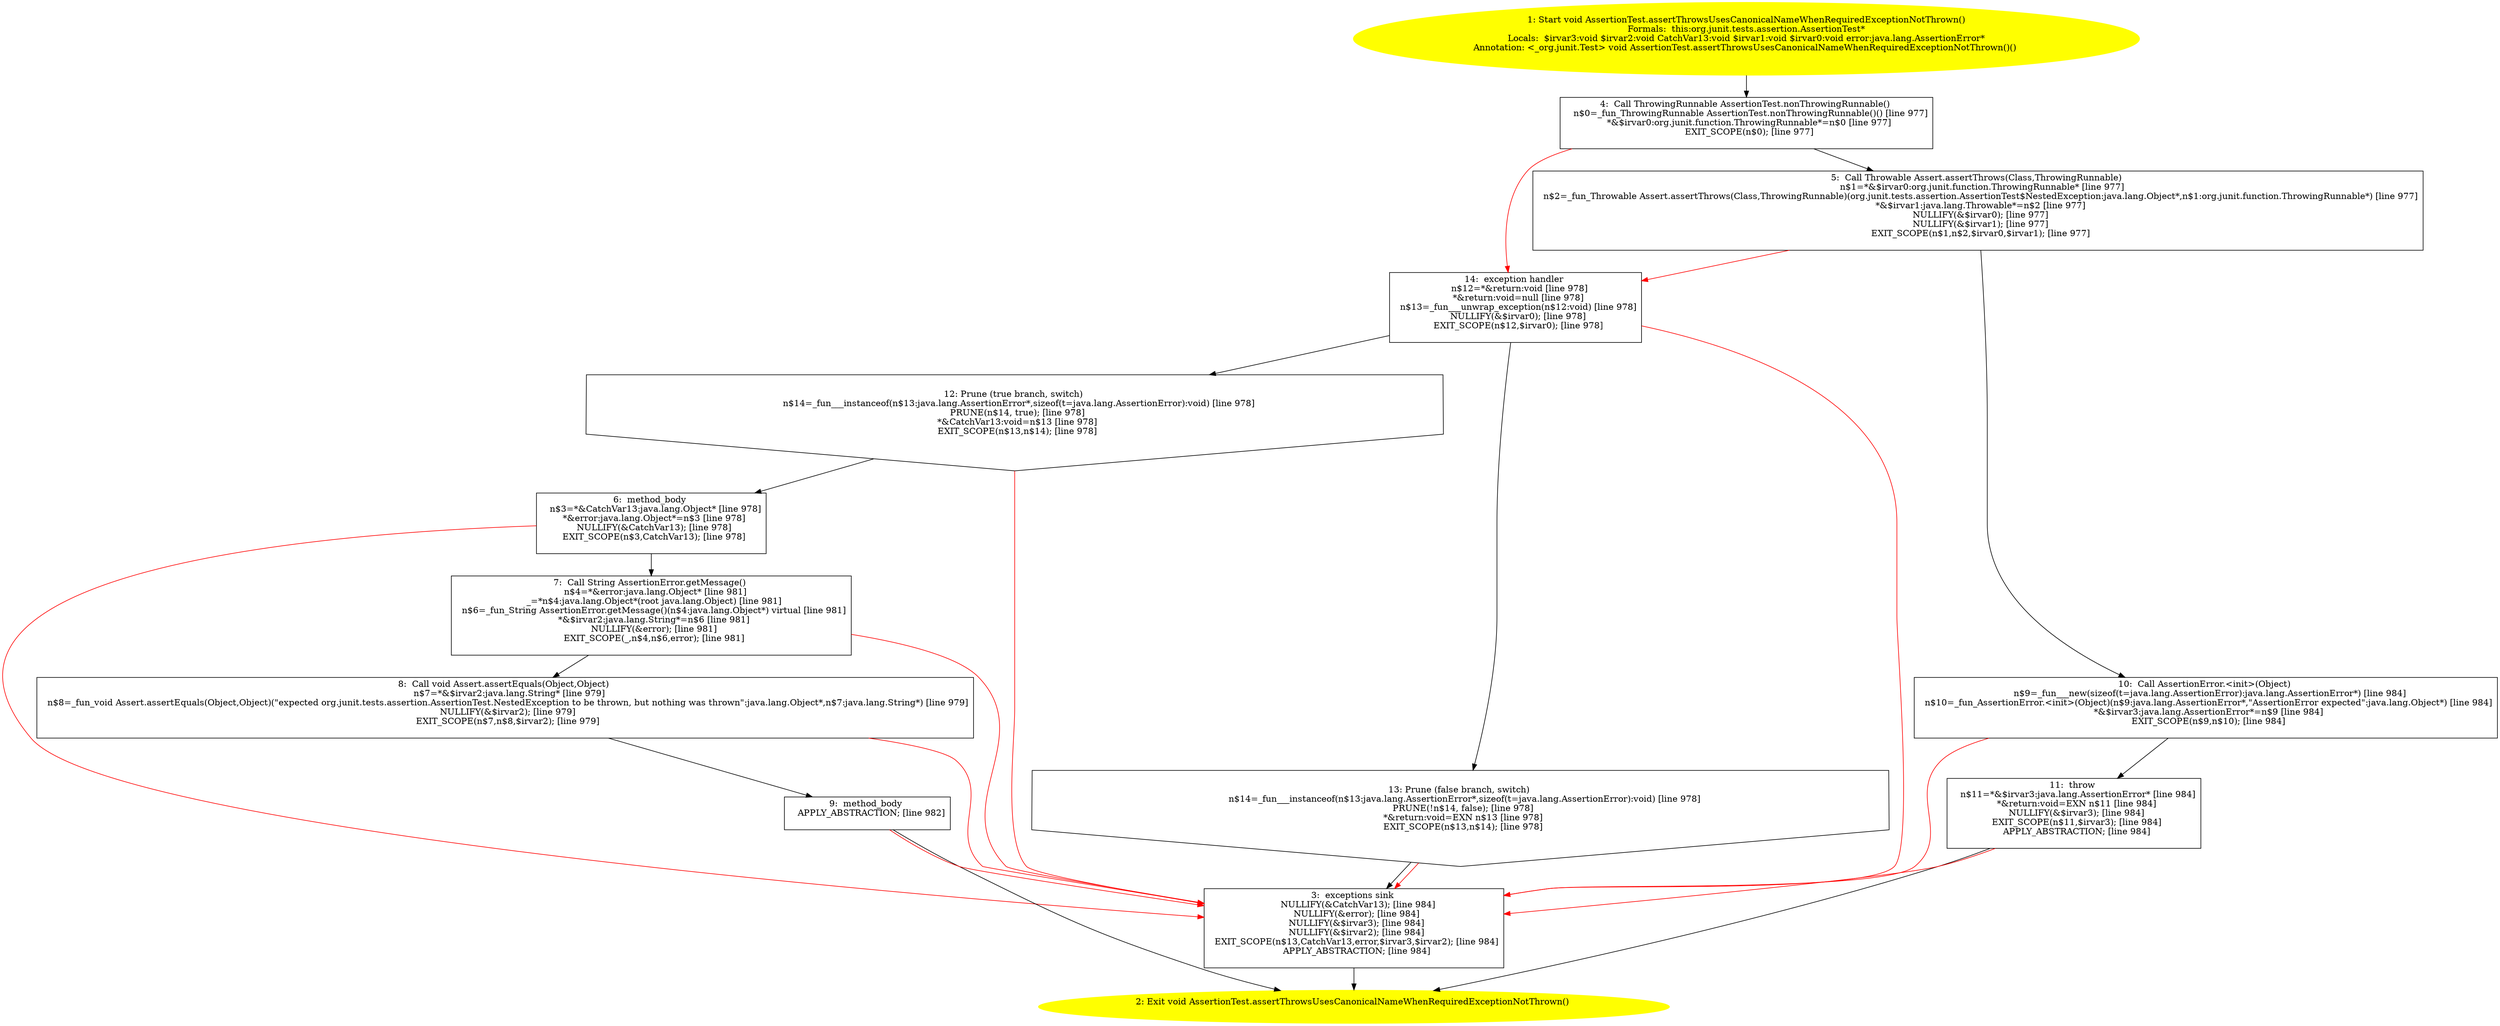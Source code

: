 /* @generated */
digraph cfg {
"org.junit.tests.assertion.AssertionTest.assertThrowsUsesCanonicalNameWhenRequiredExceptionNotThrown(.24bfb9fa2f59f383ec8e5bd9e969cff6_1" [label="1: Start void AssertionTest.assertThrowsUsesCanonicalNameWhenRequiredExceptionNotThrown()\nFormals:  this:org.junit.tests.assertion.AssertionTest*\nLocals:  $irvar3:void $irvar2:void CatchVar13:void $irvar1:void $irvar0:void error:java.lang.AssertionError*\nAnnotation: <_org.junit.Test> void AssertionTest.assertThrowsUsesCanonicalNameWhenRequiredExceptionNotThrown()() \n  " color=yellow style=filled]
	

	 "org.junit.tests.assertion.AssertionTest.assertThrowsUsesCanonicalNameWhenRequiredExceptionNotThrown(.24bfb9fa2f59f383ec8e5bd9e969cff6_1" -> "org.junit.tests.assertion.AssertionTest.assertThrowsUsesCanonicalNameWhenRequiredExceptionNotThrown(.24bfb9fa2f59f383ec8e5bd9e969cff6_4" ;
"org.junit.tests.assertion.AssertionTest.assertThrowsUsesCanonicalNameWhenRequiredExceptionNotThrown(.24bfb9fa2f59f383ec8e5bd9e969cff6_2" [label="2: Exit void AssertionTest.assertThrowsUsesCanonicalNameWhenRequiredExceptionNotThrown() \n  " color=yellow style=filled]
	

"org.junit.tests.assertion.AssertionTest.assertThrowsUsesCanonicalNameWhenRequiredExceptionNotThrown(.24bfb9fa2f59f383ec8e5bd9e969cff6_3" [label="3:  exceptions sink \n   NULLIFY(&CatchVar13); [line 984]\n  NULLIFY(&error); [line 984]\n  NULLIFY(&$irvar3); [line 984]\n  NULLIFY(&$irvar2); [line 984]\n  EXIT_SCOPE(n$13,CatchVar13,error,$irvar3,$irvar2); [line 984]\n  APPLY_ABSTRACTION; [line 984]\n " shape="box"]
	

	 "org.junit.tests.assertion.AssertionTest.assertThrowsUsesCanonicalNameWhenRequiredExceptionNotThrown(.24bfb9fa2f59f383ec8e5bd9e969cff6_3" -> "org.junit.tests.assertion.AssertionTest.assertThrowsUsesCanonicalNameWhenRequiredExceptionNotThrown(.24bfb9fa2f59f383ec8e5bd9e969cff6_2" ;
"org.junit.tests.assertion.AssertionTest.assertThrowsUsesCanonicalNameWhenRequiredExceptionNotThrown(.24bfb9fa2f59f383ec8e5bd9e969cff6_4" [label="4:  Call ThrowingRunnable AssertionTest.nonThrowingRunnable() \n   n$0=_fun_ThrowingRunnable AssertionTest.nonThrowingRunnable()() [line 977]\n  *&$irvar0:org.junit.function.ThrowingRunnable*=n$0 [line 977]\n  EXIT_SCOPE(n$0); [line 977]\n " shape="box"]
	

	 "org.junit.tests.assertion.AssertionTest.assertThrowsUsesCanonicalNameWhenRequiredExceptionNotThrown(.24bfb9fa2f59f383ec8e5bd9e969cff6_4" -> "org.junit.tests.assertion.AssertionTest.assertThrowsUsesCanonicalNameWhenRequiredExceptionNotThrown(.24bfb9fa2f59f383ec8e5bd9e969cff6_5" ;
	 "org.junit.tests.assertion.AssertionTest.assertThrowsUsesCanonicalNameWhenRequiredExceptionNotThrown(.24bfb9fa2f59f383ec8e5bd9e969cff6_4" -> "org.junit.tests.assertion.AssertionTest.assertThrowsUsesCanonicalNameWhenRequiredExceptionNotThrown(.24bfb9fa2f59f383ec8e5bd9e969cff6_14" [color="red" ];
"org.junit.tests.assertion.AssertionTest.assertThrowsUsesCanonicalNameWhenRequiredExceptionNotThrown(.24bfb9fa2f59f383ec8e5bd9e969cff6_5" [label="5:  Call Throwable Assert.assertThrows(Class,ThrowingRunnable) \n   n$1=*&$irvar0:org.junit.function.ThrowingRunnable* [line 977]\n  n$2=_fun_Throwable Assert.assertThrows(Class,ThrowingRunnable)(org.junit.tests.assertion.AssertionTest$NestedException:java.lang.Object*,n$1:org.junit.function.ThrowingRunnable*) [line 977]\n  *&$irvar1:java.lang.Throwable*=n$2 [line 977]\n  NULLIFY(&$irvar0); [line 977]\n  NULLIFY(&$irvar1); [line 977]\n  EXIT_SCOPE(n$1,n$2,$irvar0,$irvar1); [line 977]\n " shape="box"]
	

	 "org.junit.tests.assertion.AssertionTest.assertThrowsUsesCanonicalNameWhenRequiredExceptionNotThrown(.24bfb9fa2f59f383ec8e5bd9e969cff6_5" -> "org.junit.tests.assertion.AssertionTest.assertThrowsUsesCanonicalNameWhenRequiredExceptionNotThrown(.24bfb9fa2f59f383ec8e5bd9e969cff6_10" ;
	 "org.junit.tests.assertion.AssertionTest.assertThrowsUsesCanonicalNameWhenRequiredExceptionNotThrown(.24bfb9fa2f59f383ec8e5bd9e969cff6_5" -> "org.junit.tests.assertion.AssertionTest.assertThrowsUsesCanonicalNameWhenRequiredExceptionNotThrown(.24bfb9fa2f59f383ec8e5bd9e969cff6_14" [color="red" ];
"org.junit.tests.assertion.AssertionTest.assertThrowsUsesCanonicalNameWhenRequiredExceptionNotThrown(.24bfb9fa2f59f383ec8e5bd9e969cff6_6" [label="6:  method_body \n   n$3=*&CatchVar13:java.lang.Object* [line 978]\n  *&error:java.lang.Object*=n$3 [line 978]\n  NULLIFY(&CatchVar13); [line 978]\n  EXIT_SCOPE(n$3,CatchVar13); [line 978]\n " shape="box"]
	

	 "org.junit.tests.assertion.AssertionTest.assertThrowsUsesCanonicalNameWhenRequiredExceptionNotThrown(.24bfb9fa2f59f383ec8e5bd9e969cff6_6" -> "org.junit.tests.assertion.AssertionTest.assertThrowsUsesCanonicalNameWhenRequiredExceptionNotThrown(.24bfb9fa2f59f383ec8e5bd9e969cff6_7" ;
	 "org.junit.tests.assertion.AssertionTest.assertThrowsUsesCanonicalNameWhenRequiredExceptionNotThrown(.24bfb9fa2f59f383ec8e5bd9e969cff6_6" -> "org.junit.tests.assertion.AssertionTest.assertThrowsUsesCanonicalNameWhenRequiredExceptionNotThrown(.24bfb9fa2f59f383ec8e5bd9e969cff6_3" [color="red" ];
"org.junit.tests.assertion.AssertionTest.assertThrowsUsesCanonicalNameWhenRequiredExceptionNotThrown(.24bfb9fa2f59f383ec8e5bd9e969cff6_7" [label="7:  Call String AssertionError.getMessage() \n   n$4=*&error:java.lang.Object* [line 981]\n  _=*n$4:java.lang.Object*(root java.lang.Object) [line 981]\n  n$6=_fun_String AssertionError.getMessage()(n$4:java.lang.Object*) virtual [line 981]\n  *&$irvar2:java.lang.String*=n$6 [line 981]\n  NULLIFY(&error); [line 981]\n  EXIT_SCOPE(_,n$4,n$6,error); [line 981]\n " shape="box"]
	

	 "org.junit.tests.assertion.AssertionTest.assertThrowsUsesCanonicalNameWhenRequiredExceptionNotThrown(.24bfb9fa2f59f383ec8e5bd9e969cff6_7" -> "org.junit.tests.assertion.AssertionTest.assertThrowsUsesCanonicalNameWhenRequiredExceptionNotThrown(.24bfb9fa2f59f383ec8e5bd9e969cff6_8" ;
	 "org.junit.tests.assertion.AssertionTest.assertThrowsUsesCanonicalNameWhenRequiredExceptionNotThrown(.24bfb9fa2f59f383ec8e5bd9e969cff6_7" -> "org.junit.tests.assertion.AssertionTest.assertThrowsUsesCanonicalNameWhenRequiredExceptionNotThrown(.24bfb9fa2f59f383ec8e5bd9e969cff6_3" [color="red" ];
"org.junit.tests.assertion.AssertionTest.assertThrowsUsesCanonicalNameWhenRequiredExceptionNotThrown(.24bfb9fa2f59f383ec8e5bd9e969cff6_8" [label="8:  Call void Assert.assertEquals(Object,Object) \n   n$7=*&$irvar2:java.lang.String* [line 979]\n  n$8=_fun_void Assert.assertEquals(Object,Object)(\"expected org.junit.tests.assertion.AssertionTest.NestedException to be thrown, but nothing was thrown\":java.lang.Object*,n$7:java.lang.String*) [line 979]\n  NULLIFY(&$irvar2); [line 979]\n  EXIT_SCOPE(n$7,n$8,$irvar2); [line 979]\n " shape="box"]
	

	 "org.junit.tests.assertion.AssertionTest.assertThrowsUsesCanonicalNameWhenRequiredExceptionNotThrown(.24bfb9fa2f59f383ec8e5bd9e969cff6_8" -> "org.junit.tests.assertion.AssertionTest.assertThrowsUsesCanonicalNameWhenRequiredExceptionNotThrown(.24bfb9fa2f59f383ec8e5bd9e969cff6_9" ;
	 "org.junit.tests.assertion.AssertionTest.assertThrowsUsesCanonicalNameWhenRequiredExceptionNotThrown(.24bfb9fa2f59f383ec8e5bd9e969cff6_8" -> "org.junit.tests.assertion.AssertionTest.assertThrowsUsesCanonicalNameWhenRequiredExceptionNotThrown(.24bfb9fa2f59f383ec8e5bd9e969cff6_3" [color="red" ];
"org.junit.tests.assertion.AssertionTest.assertThrowsUsesCanonicalNameWhenRequiredExceptionNotThrown(.24bfb9fa2f59f383ec8e5bd9e969cff6_9" [label="9:  method_body \n   APPLY_ABSTRACTION; [line 982]\n " shape="box"]
	

	 "org.junit.tests.assertion.AssertionTest.assertThrowsUsesCanonicalNameWhenRequiredExceptionNotThrown(.24bfb9fa2f59f383ec8e5bd9e969cff6_9" -> "org.junit.tests.assertion.AssertionTest.assertThrowsUsesCanonicalNameWhenRequiredExceptionNotThrown(.24bfb9fa2f59f383ec8e5bd9e969cff6_2" ;
	 "org.junit.tests.assertion.AssertionTest.assertThrowsUsesCanonicalNameWhenRequiredExceptionNotThrown(.24bfb9fa2f59f383ec8e5bd9e969cff6_9" -> "org.junit.tests.assertion.AssertionTest.assertThrowsUsesCanonicalNameWhenRequiredExceptionNotThrown(.24bfb9fa2f59f383ec8e5bd9e969cff6_3" [color="red" ];
"org.junit.tests.assertion.AssertionTest.assertThrowsUsesCanonicalNameWhenRequiredExceptionNotThrown(.24bfb9fa2f59f383ec8e5bd9e969cff6_10" [label="10:  Call AssertionError.<init>(Object) \n   n$9=_fun___new(sizeof(t=java.lang.AssertionError):java.lang.AssertionError*) [line 984]\n  n$10=_fun_AssertionError.<init>(Object)(n$9:java.lang.AssertionError*,\"AssertionError expected\":java.lang.Object*) [line 984]\n  *&$irvar3:java.lang.AssertionError*=n$9 [line 984]\n  EXIT_SCOPE(n$9,n$10); [line 984]\n " shape="box"]
	

	 "org.junit.tests.assertion.AssertionTest.assertThrowsUsesCanonicalNameWhenRequiredExceptionNotThrown(.24bfb9fa2f59f383ec8e5bd9e969cff6_10" -> "org.junit.tests.assertion.AssertionTest.assertThrowsUsesCanonicalNameWhenRequiredExceptionNotThrown(.24bfb9fa2f59f383ec8e5bd9e969cff6_11" ;
	 "org.junit.tests.assertion.AssertionTest.assertThrowsUsesCanonicalNameWhenRequiredExceptionNotThrown(.24bfb9fa2f59f383ec8e5bd9e969cff6_10" -> "org.junit.tests.assertion.AssertionTest.assertThrowsUsesCanonicalNameWhenRequiredExceptionNotThrown(.24bfb9fa2f59f383ec8e5bd9e969cff6_3" [color="red" ];
"org.junit.tests.assertion.AssertionTest.assertThrowsUsesCanonicalNameWhenRequiredExceptionNotThrown(.24bfb9fa2f59f383ec8e5bd9e969cff6_11" [label="11:  throw \n   n$11=*&$irvar3:java.lang.AssertionError* [line 984]\n  *&return:void=EXN n$11 [line 984]\n  NULLIFY(&$irvar3); [line 984]\n  EXIT_SCOPE(n$11,$irvar3); [line 984]\n  APPLY_ABSTRACTION; [line 984]\n " shape="box"]
	

	 "org.junit.tests.assertion.AssertionTest.assertThrowsUsesCanonicalNameWhenRequiredExceptionNotThrown(.24bfb9fa2f59f383ec8e5bd9e969cff6_11" -> "org.junit.tests.assertion.AssertionTest.assertThrowsUsesCanonicalNameWhenRequiredExceptionNotThrown(.24bfb9fa2f59f383ec8e5bd9e969cff6_2" ;
	 "org.junit.tests.assertion.AssertionTest.assertThrowsUsesCanonicalNameWhenRequiredExceptionNotThrown(.24bfb9fa2f59f383ec8e5bd9e969cff6_11" -> "org.junit.tests.assertion.AssertionTest.assertThrowsUsesCanonicalNameWhenRequiredExceptionNotThrown(.24bfb9fa2f59f383ec8e5bd9e969cff6_3" [color="red" ];
"org.junit.tests.assertion.AssertionTest.assertThrowsUsesCanonicalNameWhenRequiredExceptionNotThrown(.24bfb9fa2f59f383ec8e5bd9e969cff6_12" [label="12: Prune (true branch, switch) \n   n$14=_fun___instanceof(n$13:java.lang.AssertionError*,sizeof(t=java.lang.AssertionError):void) [line 978]\n  PRUNE(n$14, true); [line 978]\n  *&CatchVar13:void=n$13 [line 978]\n  EXIT_SCOPE(n$13,n$14); [line 978]\n " shape="invhouse"]
	

	 "org.junit.tests.assertion.AssertionTest.assertThrowsUsesCanonicalNameWhenRequiredExceptionNotThrown(.24bfb9fa2f59f383ec8e5bd9e969cff6_12" -> "org.junit.tests.assertion.AssertionTest.assertThrowsUsesCanonicalNameWhenRequiredExceptionNotThrown(.24bfb9fa2f59f383ec8e5bd9e969cff6_6" ;
	 "org.junit.tests.assertion.AssertionTest.assertThrowsUsesCanonicalNameWhenRequiredExceptionNotThrown(.24bfb9fa2f59f383ec8e5bd9e969cff6_12" -> "org.junit.tests.assertion.AssertionTest.assertThrowsUsesCanonicalNameWhenRequiredExceptionNotThrown(.24bfb9fa2f59f383ec8e5bd9e969cff6_3" [color="red" ];
"org.junit.tests.assertion.AssertionTest.assertThrowsUsesCanonicalNameWhenRequiredExceptionNotThrown(.24bfb9fa2f59f383ec8e5bd9e969cff6_13" [label="13: Prune (false branch, switch) \n   n$14=_fun___instanceof(n$13:java.lang.AssertionError*,sizeof(t=java.lang.AssertionError):void) [line 978]\n  PRUNE(!n$14, false); [line 978]\n  *&return:void=EXN n$13 [line 978]\n  EXIT_SCOPE(n$13,n$14); [line 978]\n " shape="invhouse"]
	

	 "org.junit.tests.assertion.AssertionTest.assertThrowsUsesCanonicalNameWhenRequiredExceptionNotThrown(.24bfb9fa2f59f383ec8e5bd9e969cff6_13" -> "org.junit.tests.assertion.AssertionTest.assertThrowsUsesCanonicalNameWhenRequiredExceptionNotThrown(.24bfb9fa2f59f383ec8e5bd9e969cff6_3" ;
	 "org.junit.tests.assertion.AssertionTest.assertThrowsUsesCanonicalNameWhenRequiredExceptionNotThrown(.24bfb9fa2f59f383ec8e5bd9e969cff6_13" -> "org.junit.tests.assertion.AssertionTest.assertThrowsUsesCanonicalNameWhenRequiredExceptionNotThrown(.24bfb9fa2f59f383ec8e5bd9e969cff6_3" [color="red" ];
"org.junit.tests.assertion.AssertionTest.assertThrowsUsesCanonicalNameWhenRequiredExceptionNotThrown(.24bfb9fa2f59f383ec8e5bd9e969cff6_14" [label="14:  exception handler \n   n$12=*&return:void [line 978]\n  *&return:void=null [line 978]\n  n$13=_fun___unwrap_exception(n$12:void) [line 978]\n  NULLIFY(&$irvar0); [line 978]\n  EXIT_SCOPE(n$12,$irvar0); [line 978]\n " shape="box"]
	

	 "org.junit.tests.assertion.AssertionTest.assertThrowsUsesCanonicalNameWhenRequiredExceptionNotThrown(.24bfb9fa2f59f383ec8e5bd9e969cff6_14" -> "org.junit.tests.assertion.AssertionTest.assertThrowsUsesCanonicalNameWhenRequiredExceptionNotThrown(.24bfb9fa2f59f383ec8e5bd9e969cff6_12" ;
	 "org.junit.tests.assertion.AssertionTest.assertThrowsUsesCanonicalNameWhenRequiredExceptionNotThrown(.24bfb9fa2f59f383ec8e5bd9e969cff6_14" -> "org.junit.tests.assertion.AssertionTest.assertThrowsUsesCanonicalNameWhenRequiredExceptionNotThrown(.24bfb9fa2f59f383ec8e5bd9e969cff6_13" ;
	 "org.junit.tests.assertion.AssertionTest.assertThrowsUsesCanonicalNameWhenRequiredExceptionNotThrown(.24bfb9fa2f59f383ec8e5bd9e969cff6_14" -> "org.junit.tests.assertion.AssertionTest.assertThrowsUsesCanonicalNameWhenRequiredExceptionNotThrown(.24bfb9fa2f59f383ec8e5bd9e969cff6_3" [color="red" ];
}
